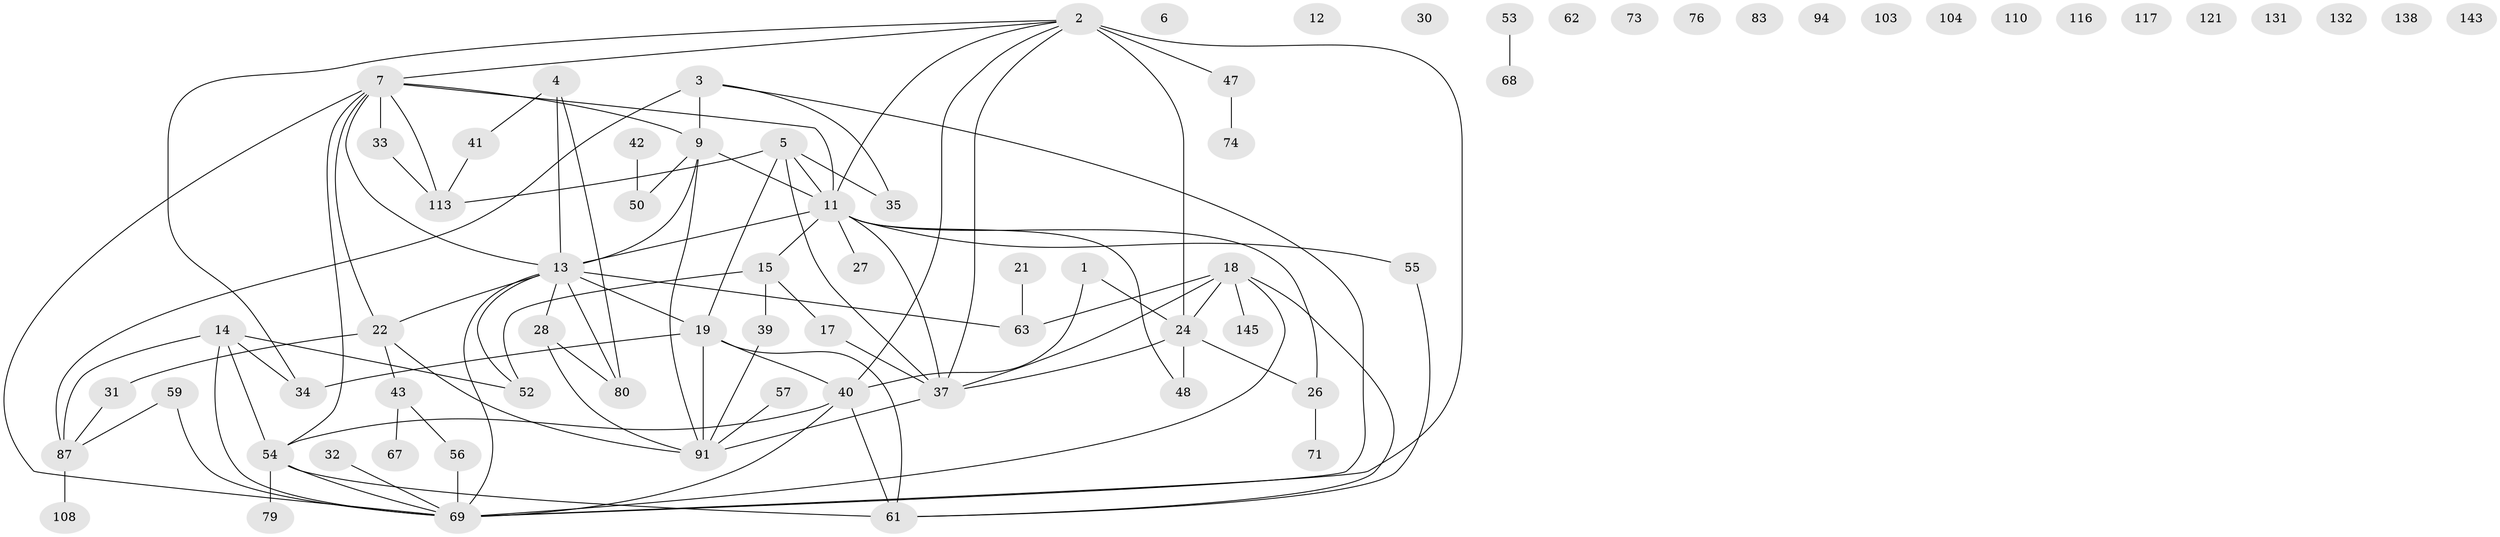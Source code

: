 // original degree distribution, {4: 0.14285714285714285, 5: 0.10204081632653061, 2: 0.2585034013605442, 1: 0.17687074829931973, 3: 0.17687074829931973, 0: 0.11564625850340136, 6: 0.02040816326530612, 7: 0.006802721088435374}
// Generated by graph-tools (version 1.1) at 2025/12/03/09/25 04:12:57]
// undirected, 73 vertices, 100 edges
graph export_dot {
graph [start="1"]
  node [color=gray90,style=filled];
  1 [super="+99+23"];
  2 [super="+97+86+81"];
  3 [super="+38"];
  4 [super="+58"];
  5 [super="+29"];
  6;
  7 [super="+66+90+8"];
  9 [super="+10"];
  11 [super="+120+95"];
  12;
  13 [super="+20+46"];
  14 [super="+128+16+75"];
  15 [super="+114+98"];
  17;
  18 [super="+49"];
  19 [super="+45+25"];
  21 [super="+82"];
  22 [super="+77"];
  24 [super="+93"];
  26;
  27;
  28 [super="+101"];
  30;
  31;
  32 [super="+133"];
  33;
  34;
  35;
  37 [super="+106+119"];
  39;
  40 [super="+64+96+44"];
  41;
  42;
  43;
  47;
  48 [super="+70+65"];
  50;
  52 [super="+124"];
  53 [super="+126"];
  54 [super="+123"];
  55 [super="+107"];
  56;
  57 [super="+72"];
  59;
  61 [super="+112"];
  62;
  63;
  67;
  68;
  69 [super="+78+100"];
  71;
  73;
  74;
  76;
  79;
  80;
  83 [super="+140"];
  87 [super="+122+129"];
  91 [super="+115+111"];
  94;
  103;
  104;
  108;
  110;
  113 [super="+134"];
  116;
  117;
  121;
  131;
  132;
  138;
  143;
  145;
  1 -- 40;
  1 -- 24;
  2 -- 11;
  2 -- 34;
  2 -- 40;
  2 -- 24 [weight=2];
  2 -- 69 [weight=2];
  2 -- 7;
  2 -- 37;
  2 -- 47;
  3 -- 35;
  3 -- 9;
  3 -- 69;
  3 -- 87 [weight=2];
  4 -- 80;
  4 -- 41;
  4 -- 13;
  5 -- 35;
  5 -- 11;
  5 -- 37;
  5 -- 113;
  5 -- 19;
  7 -- 11;
  7 -- 113;
  7 -- 13;
  7 -- 69;
  7 -- 33;
  7 -- 54;
  7 -- 22;
  7 -- 9;
  9 -- 11;
  9 -- 50;
  9 -- 91;
  9 -- 13 [weight=2];
  11 -- 55;
  11 -- 37;
  11 -- 27;
  11 -- 26;
  11 -- 48;
  11 -- 15;
  11 -- 13;
  13 -- 80;
  13 -- 19;
  13 -- 22;
  13 -- 52;
  13 -- 69;
  13 -- 28;
  13 -- 63;
  14 -- 54;
  14 -- 34;
  14 -- 69 [weight=2];
  14 -- 87;
  14 -- 52;
  15 -- 52;
  15 -- 39;
  15 -- 17;
  17 -- 37;
  18 -- 63;
  18 -- 37;
  18 -- 145;
  18 -- 61;
  18 -- 24 [weight=2];
  18 -- 69;
  19 -- 61;
  19 -- 40;
  19 -- 91;
  19 -- 34;
  21 -- 63;
  22 -- 91;
  22 -- 43;
  22 -- 31;
  24 -- 48 [weight=2];
  24 -- 37;
  24 -- 26;
  26 -- 71;
  28 -- 80;
  28 -- 91;
  31 -- 87;
  32 -- 69;
  33 -- 113;
  37 -- 91;
  39 -- 91;
  40 -- 69;
  40 -- 61;
  40 -- 54;
  41 -- 113;
  42 -- 50;
  43 -- 56;
  43 -- 67;
  47 -- 74;
  53 -- 68;
  54 -- 61;
  54 -- 79;
  54 -- 69;
  55 -- 61;
  56 -- 69;
  57 -- 91;
  59 -- 87;
  59 -- 69;
  87 -- 108;
}
